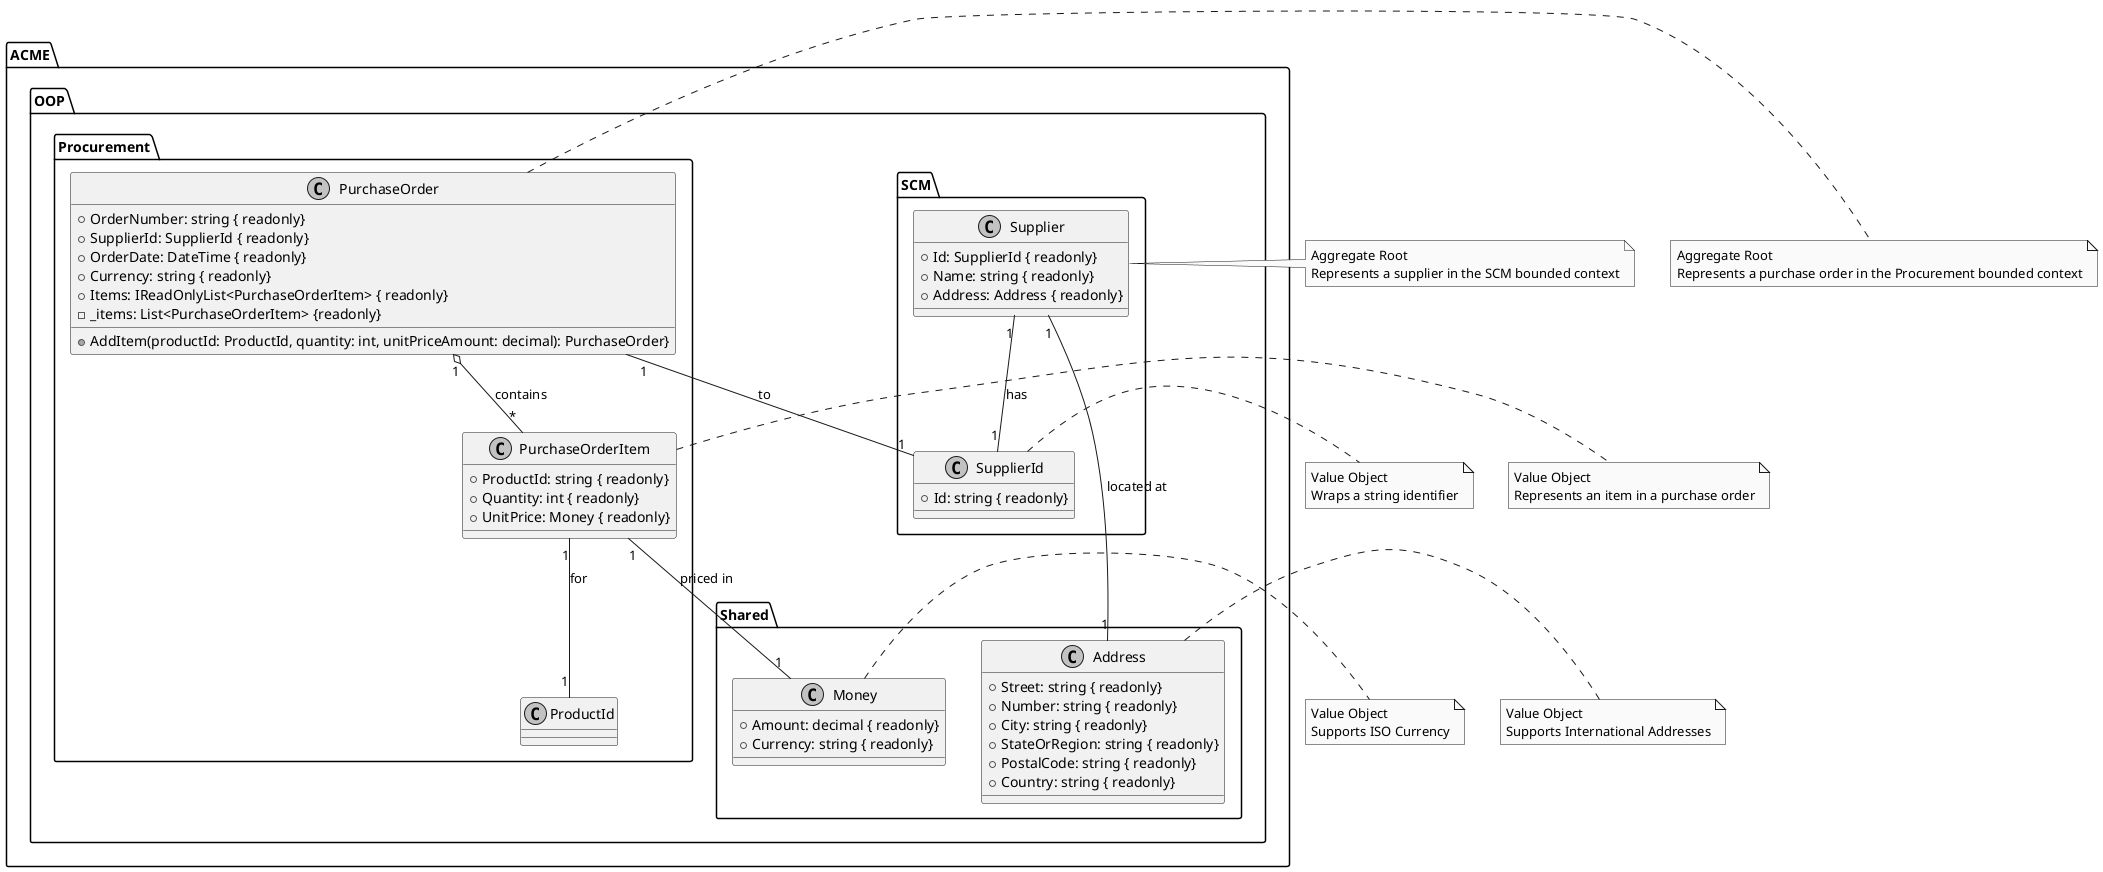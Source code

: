 @startuml
skinparam monochrome true

package "ACME.OOP.Shared" {
    class "Money" as Money {
        +Amount: decimal { readonly}
        +Currency: string { readonly}
    }
    
    class "Address" as Address {
        +Street: string { readonly}
        +Number: string { readonly}
        +City: string { readonly}
        +StateOrRegion: string { readonly}
        +PostalCode: string { readonly}
        +Country: string { readonly}
    }
}

package "ACME.OOP.SCM" {
    class "SupplierId" as SupplierId {
        +Id: string { readonly}
    }
    class "Supplier" as Supplier {
        +Id: SupplierId { readonly}
        +Name: string { readonly}
        +Address: Address { readonly}
    }
    
    Supplier "1" -- "1" SupplierId : has
    Supplier "1" -- "1" Address : located at
}

package "ACME.OOP.Procurement" {
    class "PurchaseOrderItem" as PurchaseOrderItem {
        +ProductId: string { readonly}
        +Quantity: int { readonly}
        +UnitPrice: Money { readonly}
    } 
    class "PurchaseOrder" as PurchaseOrder {
        +OrderNumber: string { readonly}
        +SupplierId: SupplierId { readonly}
        +OrderDate: DateTime { readonly}
        +Currency: string { readonly}
        +AddItem(productId: ProductId, quantity: int, unitPriceAmount: decimal): PurchaseOrder}
        +Items: IReadOnlyList<PurchaseOrderItem> { readonly}
        -_items: List<PurchaseOrderItem> {readonly}
    }
    PurchaseOrder "1" -- "1" SupplierId : to
    PurchaseOrder "1" o-- "*" PurchaseOrderItem : contains
    PurchaseOrderItem "1" -- "1" Money : priced in
    PurchaseOrderItem "1" -- "1" ProductId : for
}

note right of Money
    Value Object
    Supports ISO Currency
end note
note right of Address
    Value Object
    Supports International Addresses
end note
note right of SupplierId
    Value Object
    Wraps a string identifier
end note
note right of Supplier
    Aggregate Root
    Represents a supplier in the SCM bounded context
end note
note right of PurchaseOrderItem
    Value Object
    Represents an item in a purchase order
end note
note right of PurchaseOrder
    Aggregate Root
    Represents a purchase order in the Procurement bounded context
end note

@enduml